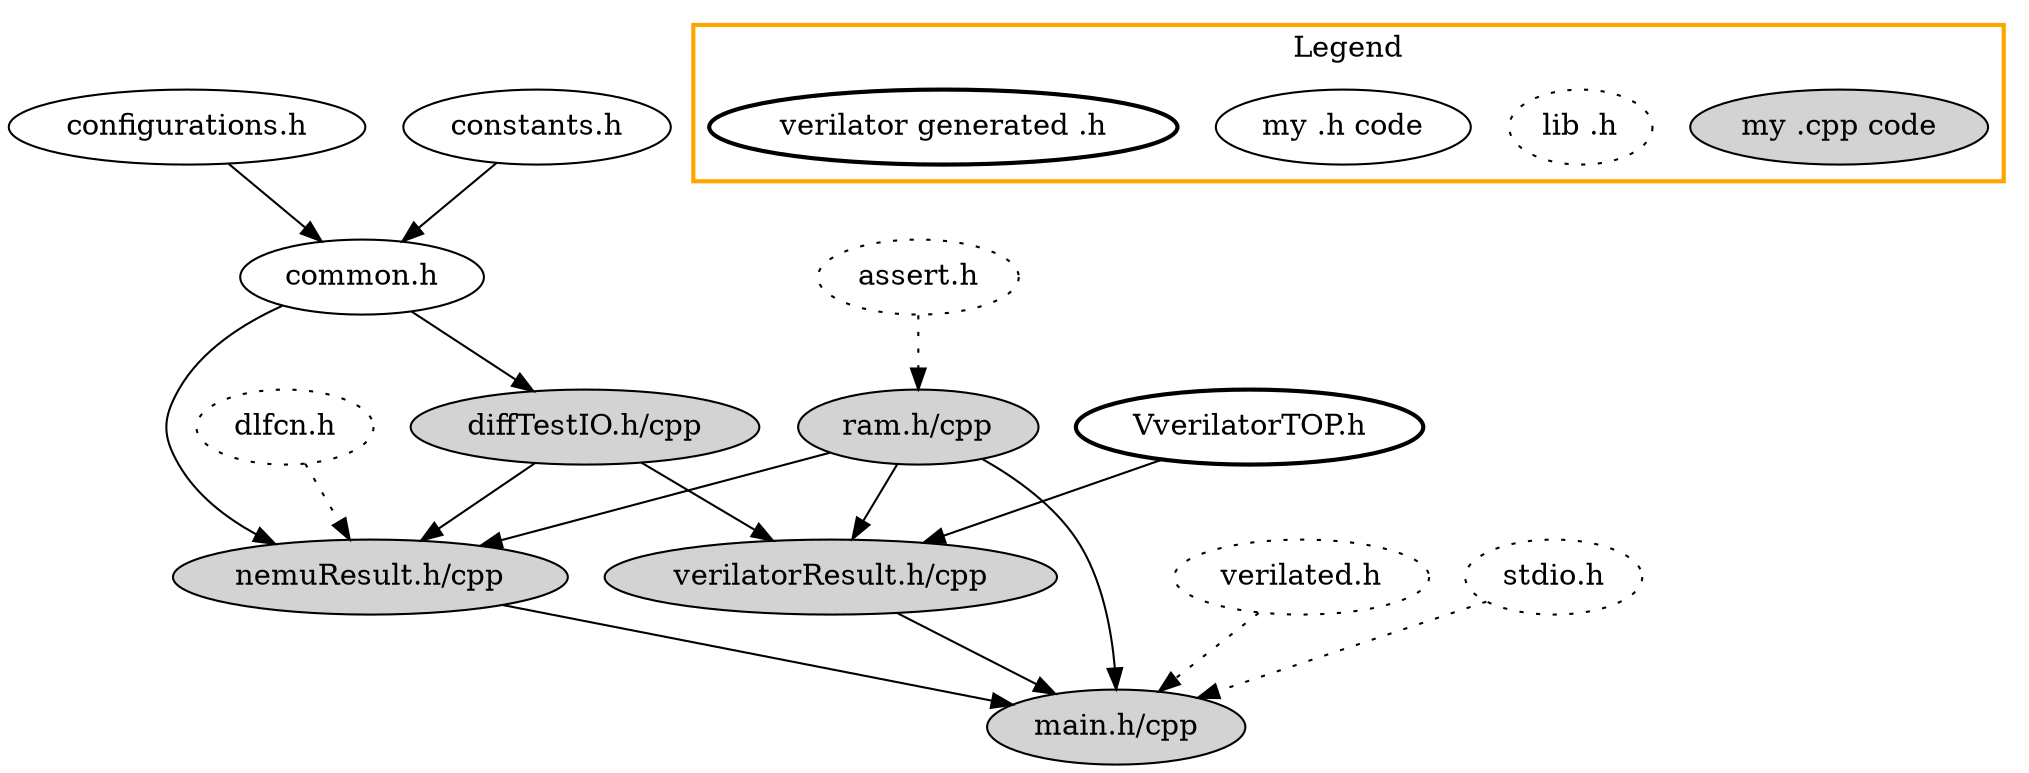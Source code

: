 digraph G {
  "configurations.h" -> "common.h";
  "constants.h" -> "common.h";
  "common.h" -> "diffTestIO.h/cpp", "nemuResult.h/cpp";
  "diffTestIO.h/cpp" -> "verilatorResult.h/cpp", "nemuResult.h/cpp";
  "verilatorResult.h/cpp" -> "main.h/cpp";

  "VverilatorTOP.h" [style=bold];
  "VverilatorTOP.h" -> "verilatorResult.h/cpp";

  "nemuResult.h/cpp" [style=filled];
  "verilatorResult.h/cpp" [style=filled];
  "main.h/cpp" [style=filled];
  "ram.h/cpp" [style=filled];
  "diffTestIO.h/cpp" [style=filled];


  "verilated.h" [style=dotted];
  "dlfcn.h" [style=dotted];
  "stdio.h" [style=dotted];
  "assert.h" [style=dotted];
  "verilated.h" -> "main.h/cpp" [style=dotted];
  "dlfcn.h" -> "nemuResult.h/cpp" [style=dotted];
  "stdio.h" -> "main.h/cpp" [style=dotted];
  "assert.h" -> "ram.h/cpp" [style=dotted];

  "ram.h/cpp" -> "main.h/cpp", "nemuResult.h/cpp", "verilatorResult.h/cpp";
  "nemuResult.h/cpp" -> "main.h/cpp";



  // Legend
  subgraph cluster1 {
    "my .cpp code" [style=filled];
    "lib .h" [style=dotted];
    "my .h code";
    "verilator generated .h" [style=bold];

    label = "Legend";
    style=bold;
    color = "orange";
  }
}

// TODO: 1. Add verilator generated .cpp files as a node.
//          The intrinsic problem is we cannot draw a node with `style=filled+bold`
//       2. Add a node represent runnable, which is arrowed by all .cpp.
//          This can only be done after solve TODO1.